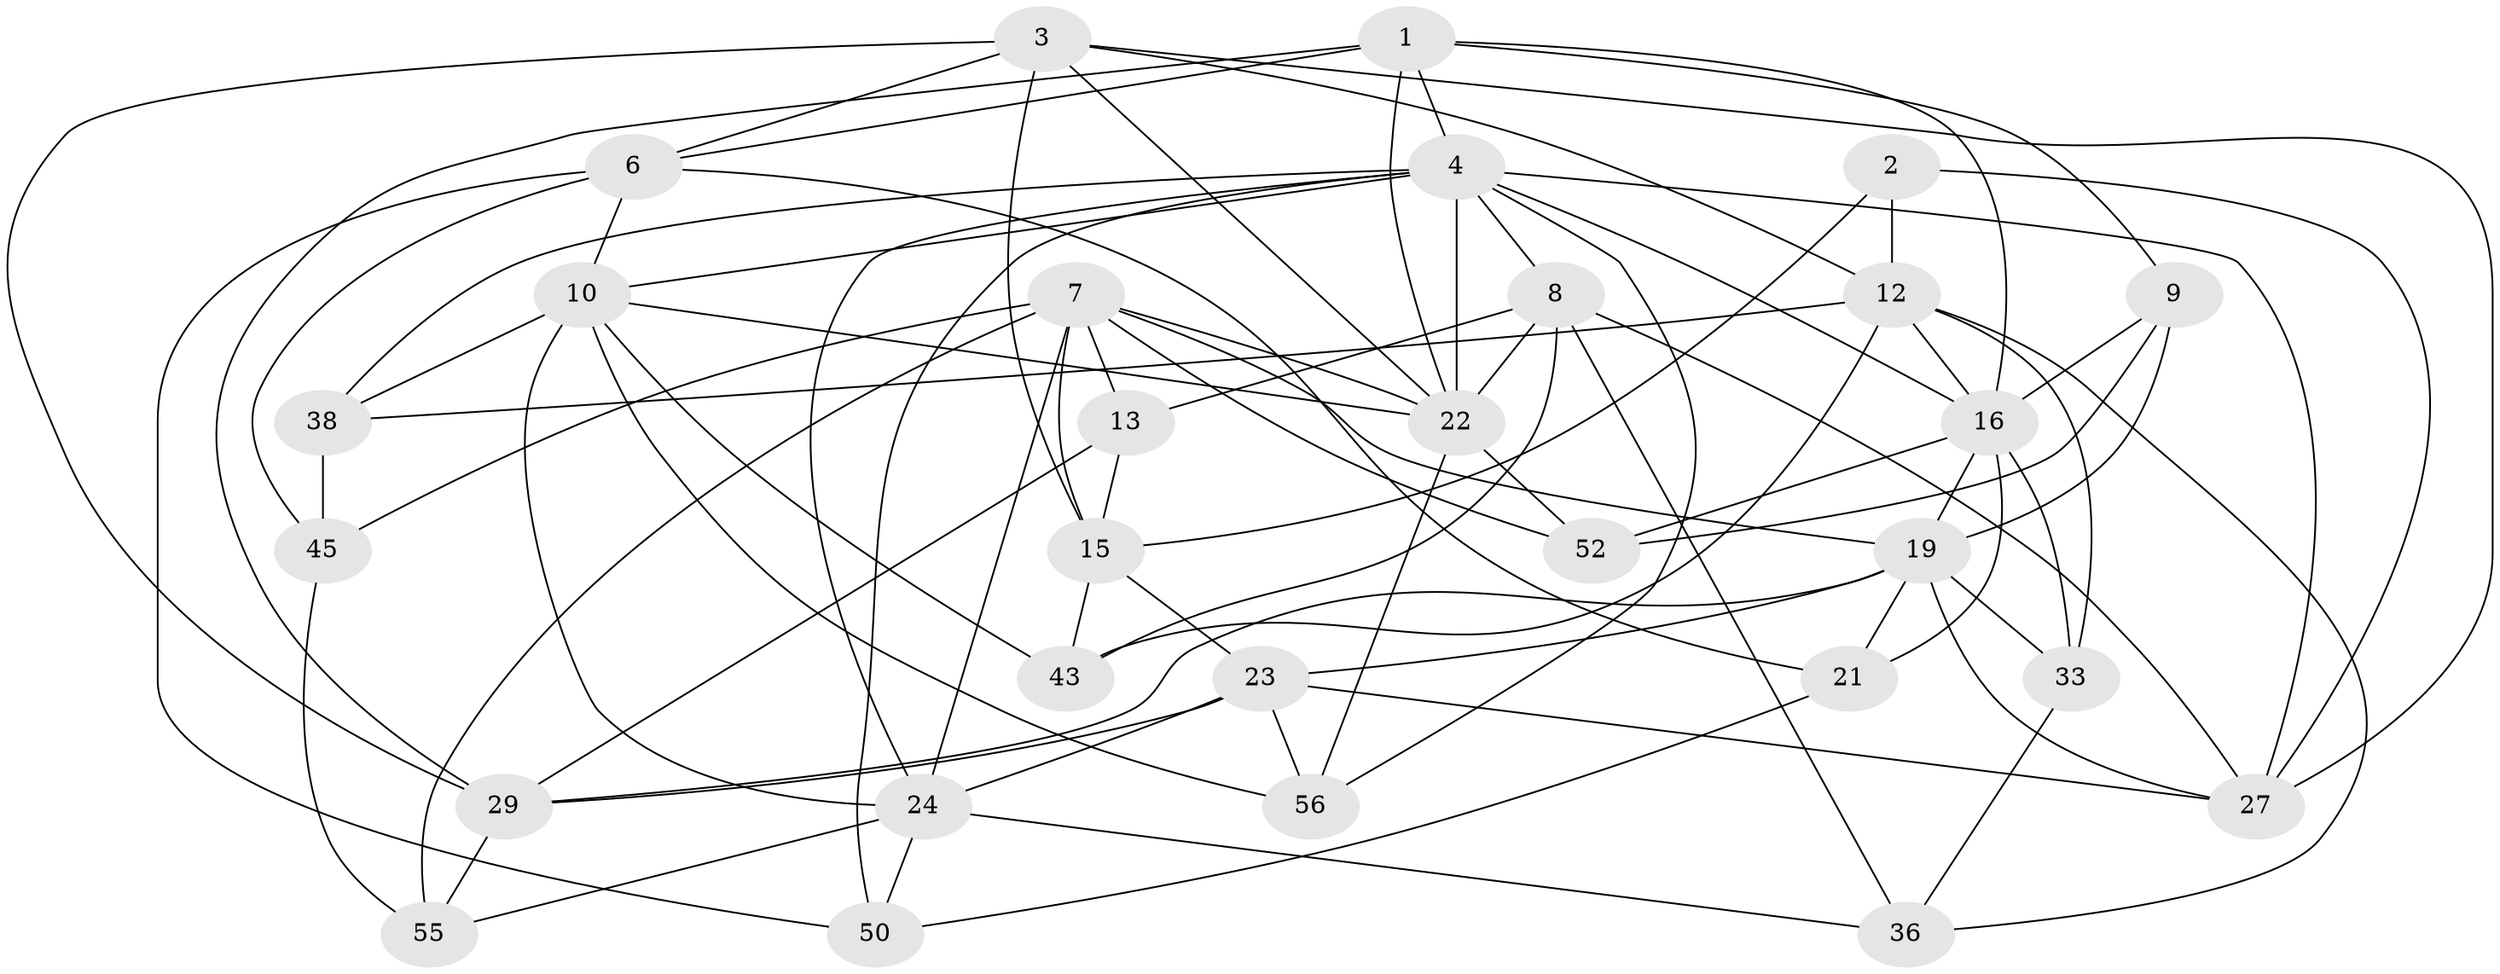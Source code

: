 // original degree distribution, {4: 1.0}
// Generated by graph-tools (version 1.1) at 2025/20/03/04/25 18:20:37]
// undirected, 29 vertices, 81 edges
graph export_dot {
graph [start="1"]
  node [color=gray90,style=filled];
  1 [super="+46"];
  2;
  3 [super="+5"];
  4 [super="+39+25"];
  6 [super="+49"];
  7 [super="+53+17"];
  8 [super="+14"];
  9;
  10 [super="+18+11"];
  12 [super="+47+41"];
  13;
  15 [super="+51"];
  16 [super="+37"];
  19 [super="+34+57"];
  21;
  22 [super="+31+26+42"];
  23 [super="+35"];
  24 [super="+32+30"];
  27 [super="+58"];
  29 [super="+54"];
  33;
  36;
  38;
  43;
  45;
  50;
  52;
  55;
  56;
  1 -- 6;
  1 -- 22;
  1 -- 4;
  1 -- 29;
  1 -- 9;
  1 -- 16;
  2 -- 12 [weight=2];
  2 -- 27;
  2 -- 15;
  3 -- 15;
  3 -- 29;
  3 -- 27;
  3 -- 12;
  3 -- 6;
  3 -- 22;
  4 -- 56;
  4 -- 50;
  4 -- 38;
  4 -- 22 [weight=3];
  4 -- 10;
  4 -- 27;
  4 -- 8;
  4 -- 24;
  4 -- 16;
  6 -- 21;
  6 -- 50;
  6 -- 10;
  6 -- 45;
  7 -- 24;
  7 -- 22;
  7 -- 13;
  7 -- 19;
  7 -- 52;
  7 -- 55;
  7 -- 45;
  7 -- 15;
  8 -- 43;
  8 -- 36;
  8 -- 13;
  8 -- 22;
  8 -- 27;
  9 -- 52;
  9 -- 19;
  9 -- 16;
  10 -- 43;
  10 -- 24 [weight=2];
  10 -- 38;
  10 -- 22;
  10 -- 56;
  12 -- 43;
  12 -- 38;
  12 -- 33;
  12 -- 36;
  12 -- 16;
  13 -- 29;
  13 -- 15;
  15 -- 43;
  15 -- 23;
  16 -- 21;
  16 -- 52;
  16 -- 19;
  16 -- 33;
  19 -- 21;
  19 -- 27;
  19 -- 33;
  19 -- 29;
  19 -- 23;
  21 -- 50;
  22 -- 56;
  22 -- 52;
  23 -- 27;
  23 -- 29;
  23 -- 24;
  23 -- 56;
  24 -- 55;
  24 -- 50;
  24 -- 36;
  29 -- 55;
  33 -- 36;
  38 -- 45;
  45 -- 55;
}
